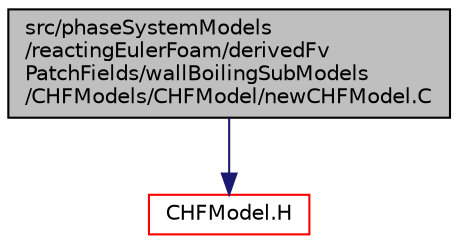 digraph "src/phaseSystemModels/reactingEulerFoam/derivedFvPatchFields/wallBoilingSubModels/CHFModels/CHFModel/newCHFModel.C"
{
  bgcolor="transparent";
  edge [fontname="Helvetica",fontsize="10",labelfontname="Helvetica",labelfontsize="10"];
  node [fontname="Helvetica",fontsize="10",shape=record];
  Node1 [label="src/phaseSystemModels\l/reactingEulerFoam/derivedFv\lPatchFields/wallBoilingSubModels\l/CHFModels/CHFModel/newCHFModel.C",height=0.2,width=0.4,color="black", fillcolor="grey75", style="filled" fontcolor="black"];
  Node1 -> Node2 [color="midnightblue",fontsize="10",style="solid",fontname="Helvetica"];
  Node2 [label="CHFModel.H",height=0.2,width=0.4,color="red",URL="$CHFModel_8H.html"];
}
